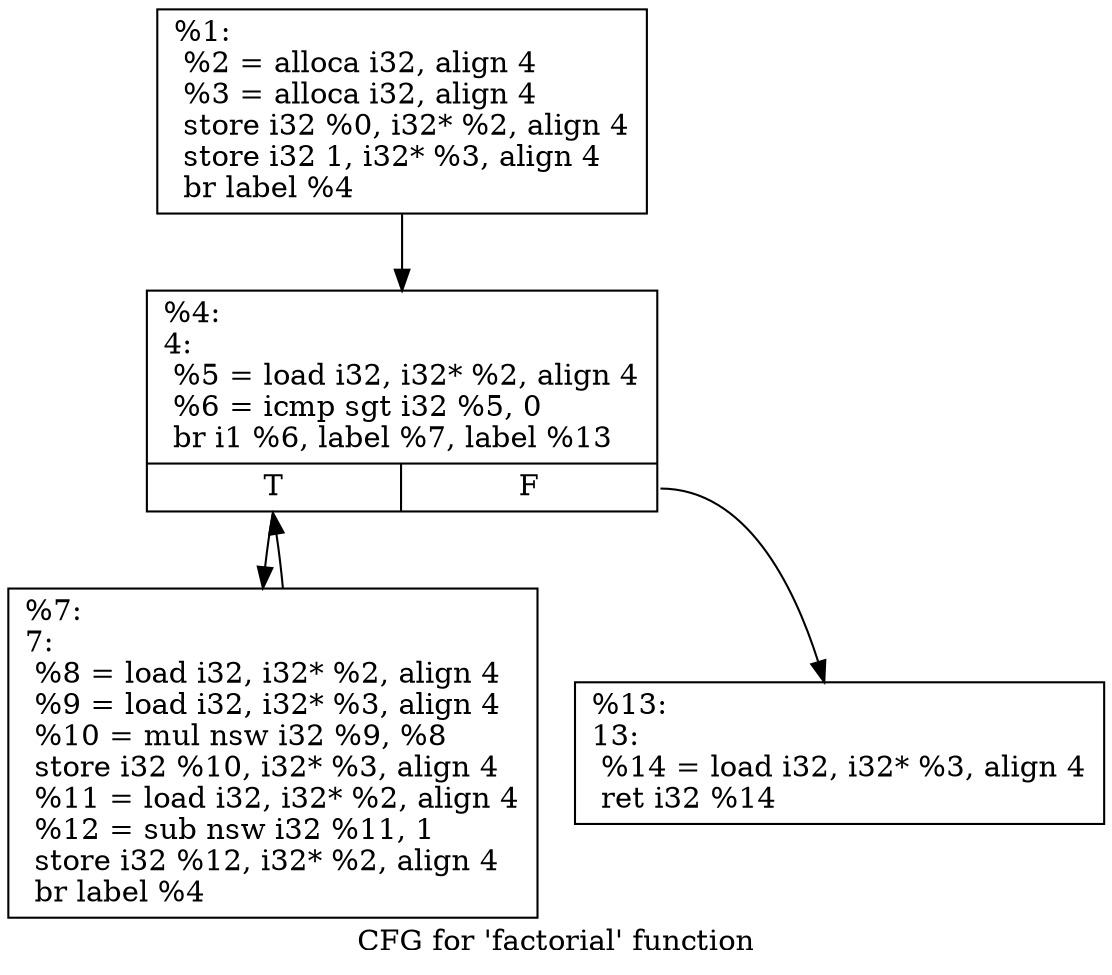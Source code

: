digraph "CFG for 'factorial' function" {
	label="CFG for 'factorial' function";

	Node0x850e50 [shape=record,label="{%1:\l  %2 = alloca i32, align 4\l  %3 = alloca i32, align 4\l  store i32 %0, i32* %2, align 4\l  store i32 1, i32* %3, align 4\l  br label %4\l}"];
	Node0x850e50 -> Node0x851710;
	Node0x851710 [shape=record,label="{%4:\l4:                                                \l  %5 = load i32, i32* %2, align 4\l  %6 = icmp sgt i32 %5, 0\l  br i1 %6, label %7, label %13\l|{<s0>T|<s1>F}}"];
	Node0x851710:s0 -> Node0x8518e0;
	Node0x851710:s1 -> Node0x851930;
	Node0x8518e0 [shape=record,label="{%7:\l7:                                                \l  %8 = load i32, i32* %2, align 4\l  %9 = load i32, i32* %3, align 4\l  %10 = mul nsw i32 %9, %8\l  store i32 %10, i32* %3, align 4\l  %11 = load i32, i32* %2, align 4\l  %12 = sub nsw i32 %11, 1\l  store i32 %12, i32* %2, align 4\l  br label %4\l}"];
	Node0x8518e0 -> Node0x851710;
	Node0x851930 [shape=record,label="{%13:\l13:                                               \l  %14 = load i32, i32* %3, align 4\l  ret i32 %14\l}"];
}
